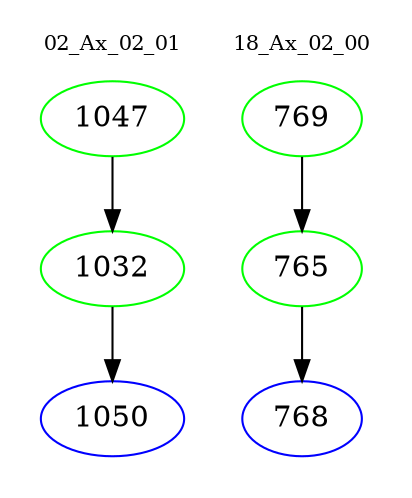 digraph{
subgraph cluster_0 {
color = white
label = "02_Ax_02_01";
fontsize=10;
T0_1047 [label="1047", color="green"]
T0_1047 -> T0_1032 [color="black"]
T0_1032 [label="1032", color="green"]
T0_1032 -> T0_1050 [color="black"]
T0_1050 [label="1050", color="blue"]
}
subgraph cluster_1 {
color = white
label = "18_Ax_02_00";
fontsize=10;
T1_769 [label="769", color="green"]
T1_769 -> T1_765 [color="black"]
T1_765 [label="765", color="green"]
T1_765 -> T1_768 [color="black"]
T1_768 [label="768", color="blue"]
}
}
